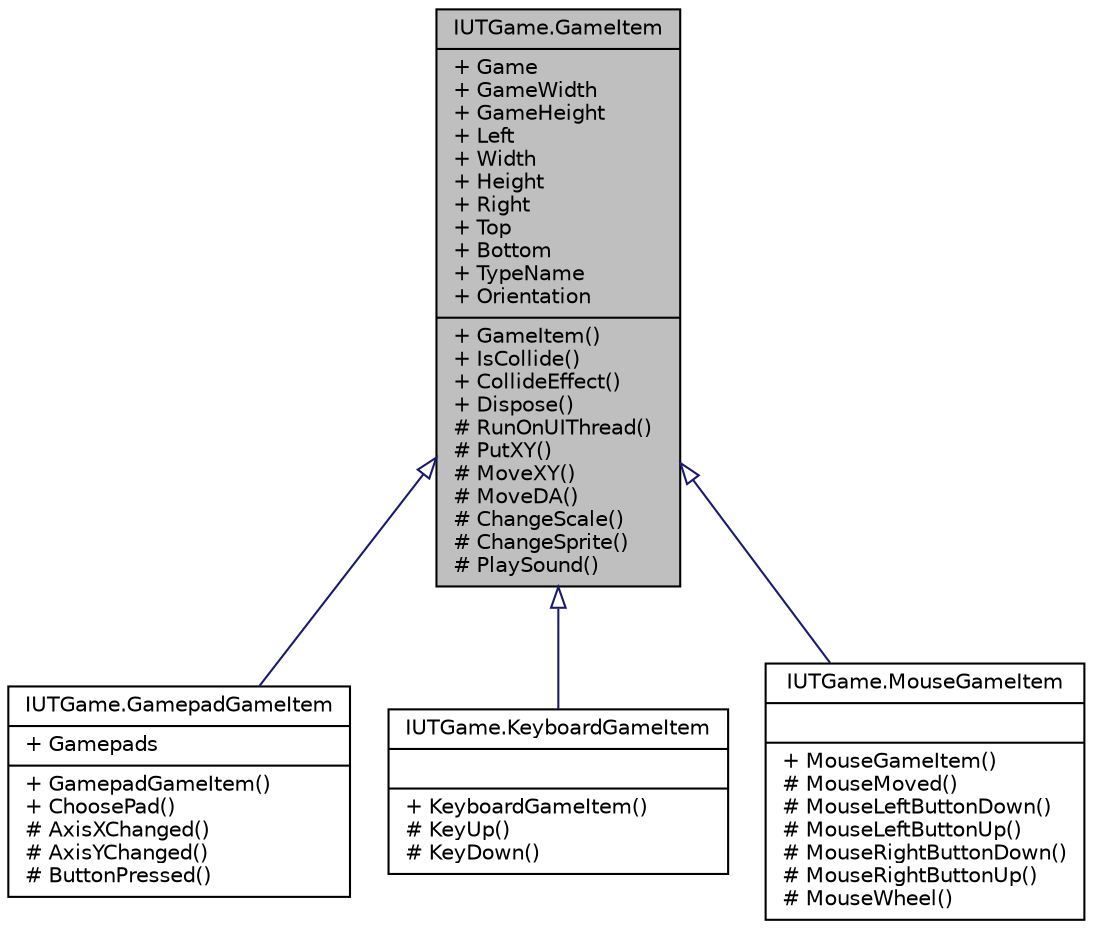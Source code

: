 digraph "IUTGame.GameItem"
{
 // LATEX_PDF_SIZE
  edge [fontname="Helvetica",fontsize="10",labelfontname="Helvetica",labelfontsize="10"];
  node [fontname="Helvetica",fontsize="10",shape=record];
  Node1 [label="{IUTGame.GameItem\n|+ Game\l+ GameWidth\l+ GameHeight\l+ Left\l+ Width\l+ Height\l+ Right\l+ Top\l+ Bottom\l+ TypeName\l+ Orientation\l|+ GameItem()\l+ IsCollide()\l+ CollideEffect()\l+ Dispose()\l# RunOnUIThread()\l# PutXY()\l# MoveXY()\l# MoveDA()\l# ChangeScale()\l# ChangeSprite()\l# PlaySound()\l}",height=0.2,width=0.4,color="black", fillcolor="grey75", style="filled", fontcolor="black",tooltip="generic item of the game"];
  Node1 -> Node2 [dir="back",color="midnightblue",fontsize="10",style="solid",arrowtail="onormal",fontname="Helvetica"];
  Node2 [label="{IUTGame.GamepadGameItem\n|+ Gamepads\l|+ GamepadGameItem()\l+ ChoosePad()\l# AxisXChanged()\l# AxisYChanged()\l# ButtonPressed()\l}",height=0.2,width=0.4,color="black", fillcolor="white", style="filled",URL="$class_i_u_t_game_1_1_gamepad_game_item.html",tooltip="A game item can be controlled by a gamepad"];
  Node1 -> Node3 [dir="back",color="midnightblue",fontsize="10",style="solid",arrowtail="onormal",fontname="Helvetica"];
  Node3 [label="{IUTGame.KeyboardGameItem\n||+ KeyboardGameItem()\l# KeyUp()\l# KeyDown()\l}",height=0.2,width=0.4,color="black", fillcolor="white", style="filled",URL="$class_i_u_t_game_1_1_keyboard_game_item.html",tooltip="A game item who can interract with keyboard"];
  Node1 -> Node4 [dir="back",color="midnightblue",fontsize="10",style="solid",arrowtail="onormal",fontname="Helvetica"];
  Node4 [label="{IUTGame.MouseGameItem\n||+ MouseGameItem()\l# MouseMoved()\l# MouseLeftButtonDown()\l# MouseLeftButtonUp()\l# MouseRightButtonDown()\l# MouseRightButtonUp()\l# MouseWheel()\l}",height=0.2,width=0.4,color="black", fillcolor="white", style="filled",URL="$class_i_u_t_game_1_1_mouse_game_item.html",tooltip="A game item which can interact with the mouse"];
}
